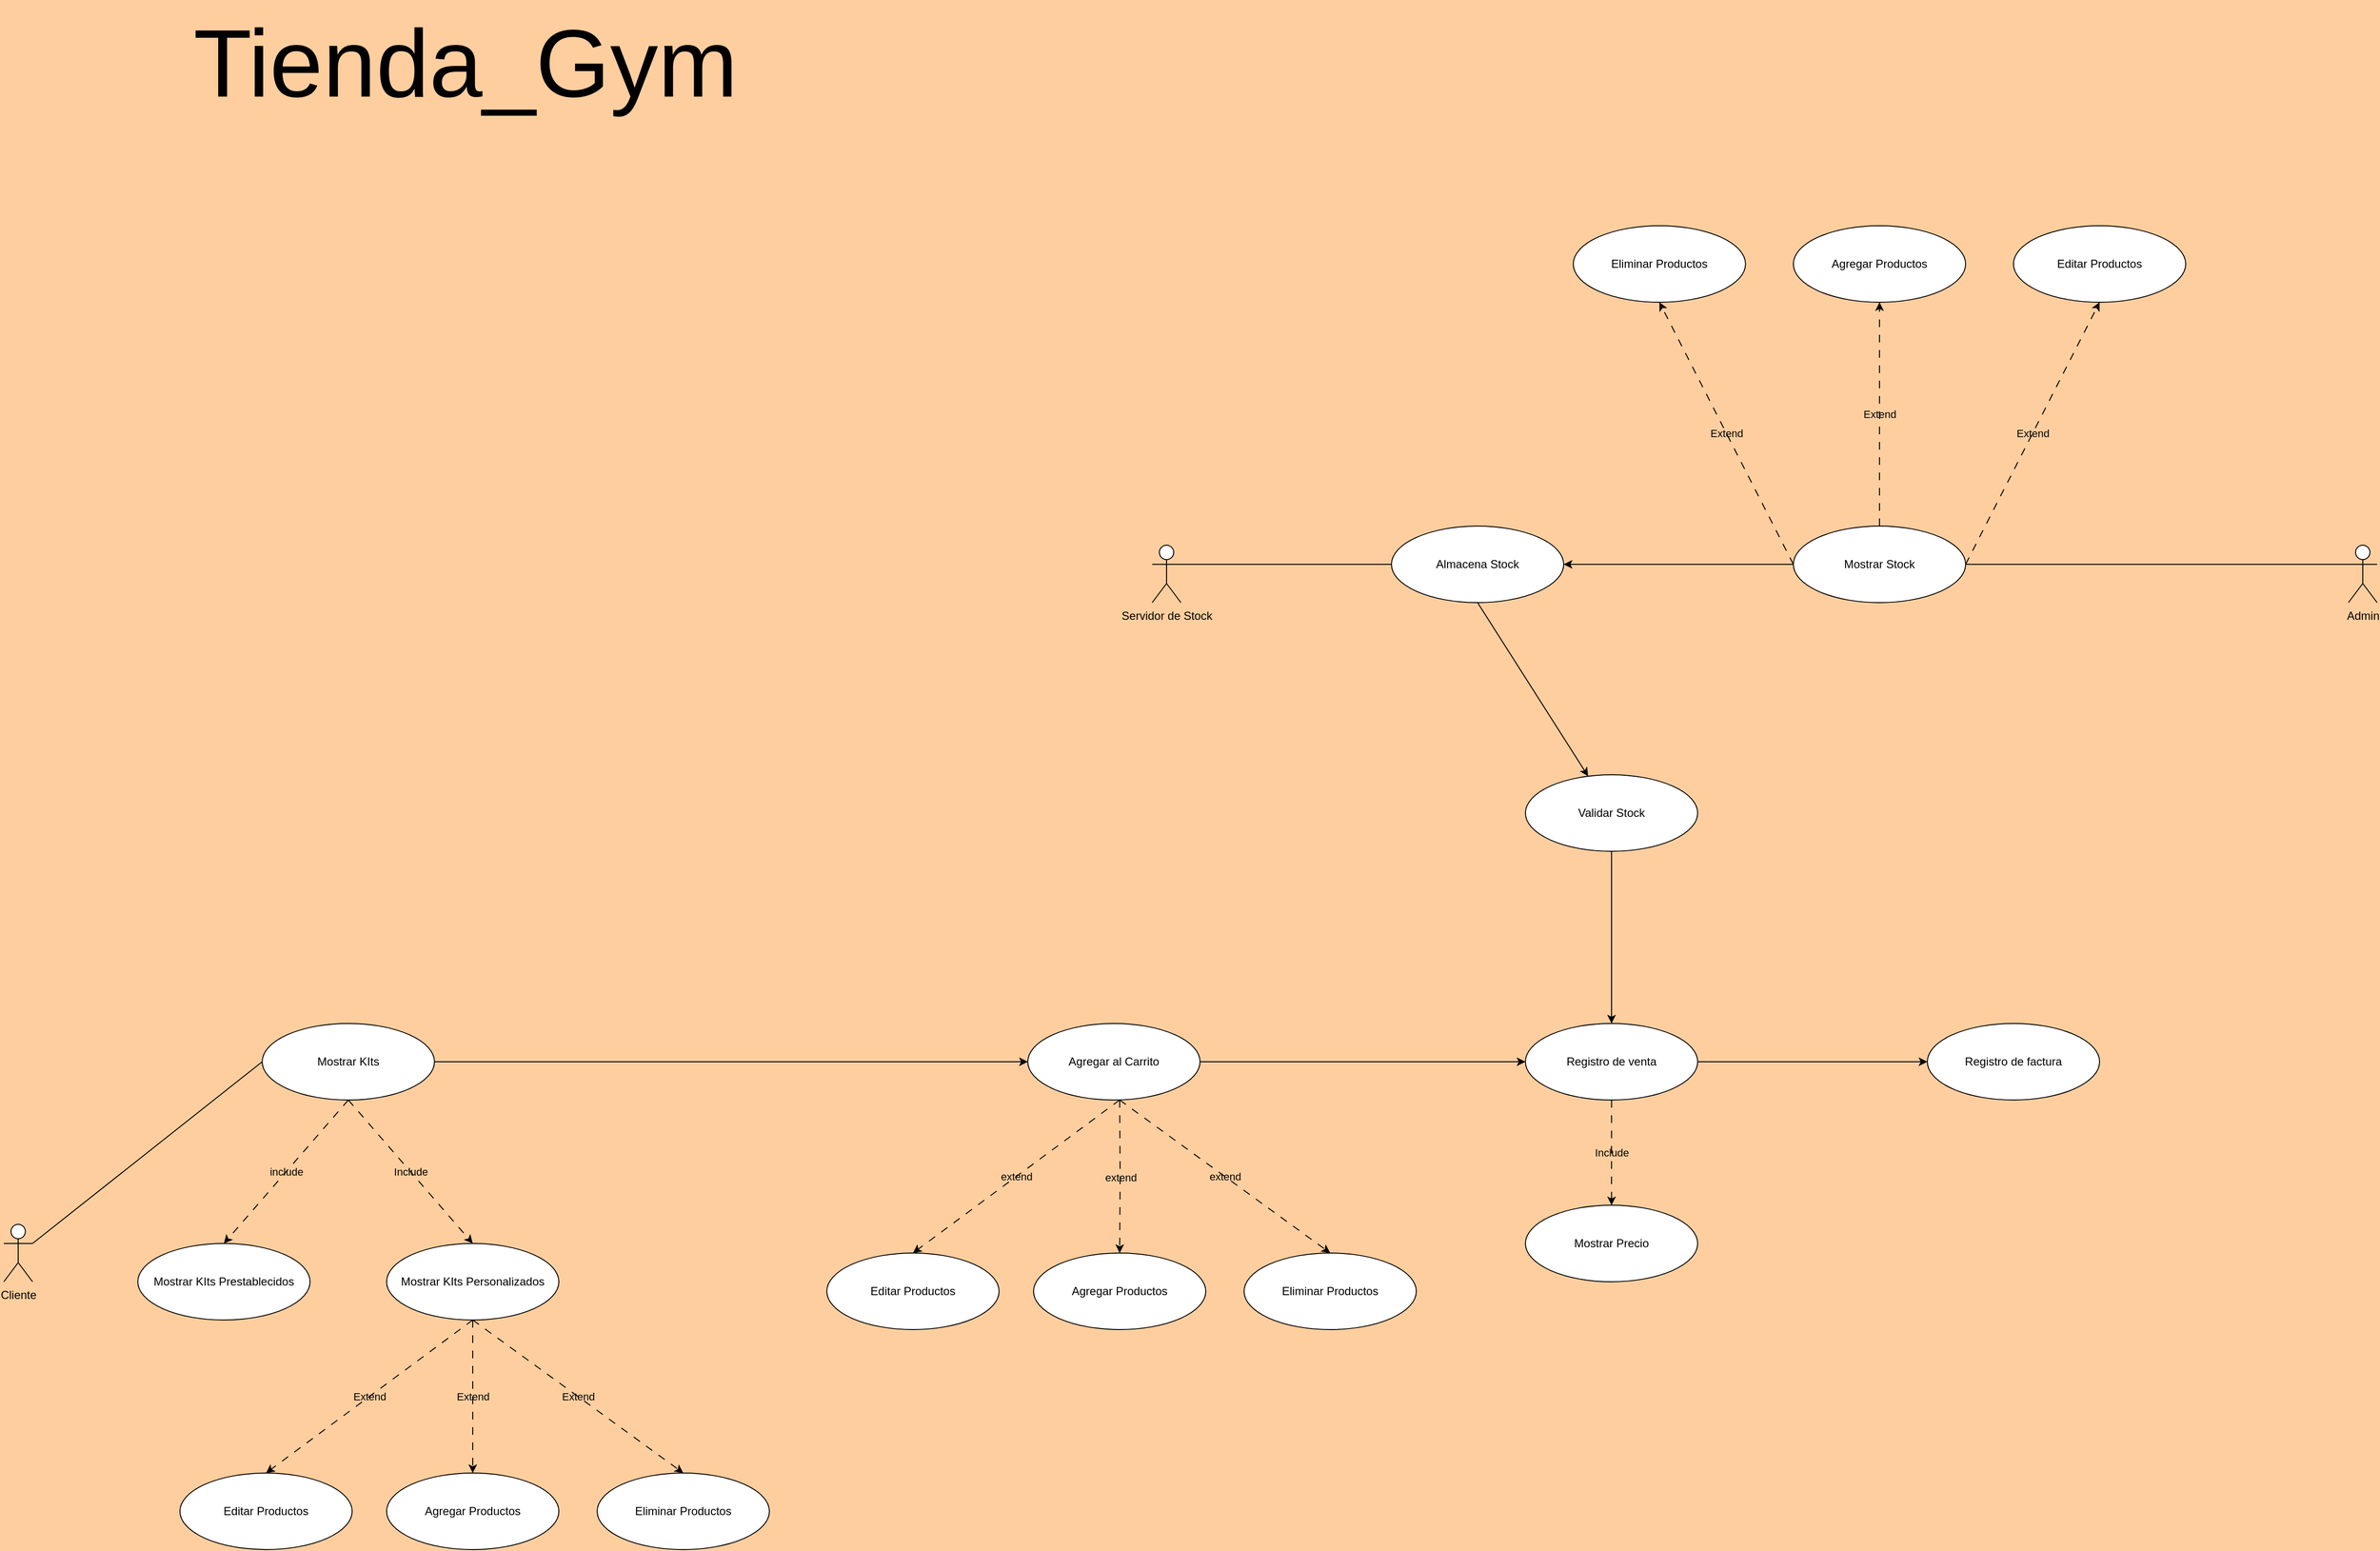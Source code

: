 <mxfile version="21.2.8" type="device">
  <diagram name="Página-1" id="O3MgfAfJp-95jwJMB0et">
    <mxGraphModel dx="4097" dy="3580" grid="0" gridSize="10" guides="1" tooltips="1" connect="1" arrows="1" fold="1" page="1" pageScale="1" pageWidth="827" pageHeight="1169" background="#FFCE9F" math="0" shadow="0">
      <root>
        <mxCell id="0" />
        <mxCell id="1" parent="0" />
        <mxCell id="nglUvte7FAYGaXzD_qf4-1" value="Cliente" style="shape=umlActor;verticalLabelPosition=bottom;verticalAlign=top;html=1;labelBackgroundColor=none;rounded=1;" vertex="1" parent="1">
          <mxGeometry x="50" y="460" width="30" height="60" as="geometry" />
        </mxCell>
        <mxCell id="nglUvte7FAYGaXzD_qf4-9" value="&lt;font style=&quot;font-size: 100px;&quot;&gt;Tienda_Gym&lt;/font&gt;" style="text;html=1;align=center;verticalAlign=middle;resizable=0;points=[];autosize=1;strokeColor=none;fillColor=none;labelBackgroundColor=none;rounded=1;" vertex="1" parent="1">
          <mxGeometry x="237" y="-820" width="590" height="130" as="geometry" />
        </mxCell>
        <mxCell id="nglUvte7FAYGaXzD_qf4-27" value="include" style="rounded=1;orthogonalLoop=1;jettySize=auto;html=1;exitX=0.5;exitY=1;exitDx=0;exitDy=0;entryX=0.5;entryY=0;entryDx=0;entryDy=0;dashed=1;dashPattern=8 8;labelBackgroundColor=none;fontColor=default;" edge="1" parent="1" source="nglUvte7FAYGaXzD_qf4-11" target="nglUvte7FAYGaXzD_qf4-22">
          <mxGeometry relative="1" as="geometry" />
        </mxCell>
        <mxCell id="nglUvte7FAYGaXzD_qf4-28" value="Include" style="rounded=1;orthogonalLoop=1;jettySize=auto;html=1;exitX=0.5;exitY=1;exitDx=0;exitDy=0;entryX=0.5;entryY=0;entryDx=0;entryDy=0;dashed=1;dashPattern=8 8;labelBackgroundColor=none;fontColor=default;" edge="1" parent="1" source="nglUvte7FAYGaXzD_qf4-11" target="nglUvte7FAYGaXzD_qf4-23">
          <mxGeometry relative="1" as="geometry" />
        </mxCell>
        <mxCell id="nglUvte7FAYGaXzD_qf4-48" style="edgeStyle=orthogonalEdgeStyle;rounded=1;orthogonalLoop=1;jettySize=auto;html=1;exitX=1;exitY=0.5;exitDx=0;exitDy=0;entryX=0;entryY=0.5;entryDx=0;entryDy=0;labelBackgroundColor=none;fontColor=default;" edge="1" parent="1" source="nglUvte7FAYGaXzD_qf4-11" target="nglUvte7FAYGaXzD_qf4-47">
          <mxGeometry relative="1" as="geometry" />
        </mxCell>
        <mxCell id="nglUvte7FAYGaXzD_qf4-11" value="Mostrar KIts" style="ellipse;whiteSpace=wrap;html=1;labelBackgroundColor=none;rounded=1;" vertex="1" parent="1">
          <mxGeometry x="320" y="250" width="180" height="80" as="geometry" />
        </mxCell>
        <mxCell id="nglUvte7FAYGaXzD_qf4-14" value="" style="endArrow=none;html=1;rounded=1;exitX=1;exitY=0.333;exitDx=0;exitDy=0;exitPerimeter=0;entryX=0;entryY=0.5;entryDx=0;entryDy=0;endFill=0;labelBackgroundColor=none;fontColor=default;" edge="1" parent="1" source="nglUvte7FAYGaXzD_qf4-1" target="nglUvte7FAYGaXzD_qf4-11">
          <mxGeometry width="50" height="50" relative="1" as="geometry">
            <mxPoint x="590" y="410" as="sourcePoint" />
            <mxPoint x="640" y="360" as="targetPoint" />
          </mxGeometry>
        </mxCell>
        <mxCell id="nglUvte7FAYGaXzD_qf4-22" value="Mostrar KIts Prestablecidos" style="ellipse;whiteSpace=wrap;html=1;labelBackgroundColor=none;rounded=1;" vertex="1" parent="1">
          <mxGeometry x="190" y="480" width="180" height="80" as="geometry" />
        </mxCell>
        <mxCell id="nglUvte7FAYGaXzD_qf4-29" value="Extend" style="rounded=1;orthogonalLoop=1;jettySize=auto;html=1;exitX=0.5;exitY=1;exitDx=0;exitDy=0;entryX=0.5;entryY=0;entryDx=0;entryDy=0;dashed=1;dashPattern=8 8;labelBackgroundColor=none;fontColor=default;" edge="1" parent="1" source="nglUvte7FAYGaXzD_qf4-23" target="nglUvte7FAYGaXzD_qf4-24">
          <mxGeometry relative="1" as="geometry" />
        </mxCell>
        <mxCell id="nglUvte7FAYGaXzD_qf4-30" value="Extend" style="edgeStyle=orthogonalEdgeStyle;rounded=1;orthogonalLoop=1;jettySize=auto;html=1;exitX=0.5;exitY=1;exitDx=0;exitDy=0;entryX=0.5;entryY=0;entryDx=0;entryDy=0;dashed=1;dashPattern=8 8;labelBackgroundColor=none;fontColor=default;" edge="1" parent="1" source="nglUvte7FAYGaXzD_qf4-23" target="nglUvte7FAYGaXzD_qf4-25">
          <mxGeometry relative="1" as="geometry" />
        </mxCell>
        <mxCell id="nglUvte7FAYGaXzD_qf4-31" value="Extend" style="rounded=1;orthogonalLoop=1;jettySize=auto;html=1;exitX=0.5;exitY=1;exitDx=0;exitDy=0;entryX=0.5;entryY=0;entryDx=0;entryDy=0;dashed=1;dashPattern=8 8;labelBackgroundColor=none;fontColor=default;" edge="1" parent="1" source="nglUvte7FAYGaXzD_qf4-23" target="nglUvte7FAYGaXzD_qf4-26">
          <mxGeometry relative="1" as="geometry" />
        </mxCell>
        <mxCell id="nglUvte7FAYGaXzD_qf4-23" value="Mostrar KIts Personalizados" style="ellipse;whiteSpace=wrap;html=1;labelBackgroundColor=none;rounded=1;" vertex="1" parent="1">
          <mxGeometry x="450" y="480" width="180" height="80" as="geometry" />
        </mxCell>
        <mxCell id="nglUvte7FAYGaXzD_qf4-24" value="Editar Productos" style="ellipse;whiteSpace=wrap;html=1;labelBackgroundColor=none;rounded=1;" vertex="1" parent="1">
          <mxGeometry x="234" y="720" width="180" height="80" as="geometry" />
        </mxCell>
        <mxCell id="nglUvte7FAYGaXzD_qf4-25" value="Agregar Productos" style="ellipse;whiteSpace=wrap;html=1;labelBackgroundColor=none;rounded=1;" vertex="1" parent="1">
          <mxGeometry x="450" y="720" width="180" height="80" as="geometry" />
        </mxCell>
        <mxCell id="nglUvte7FAYGaXzD_qf4-26" value="Eliminar Productos" style="ellipse;whiteSpace=wrap;html=1;labelBackgroundColor=none;rounded=1;" vertex="1" parent="1">
          <mxGeometry x="670" y="720" width="180" height="80" as="geometry" />
        </mxCell>
        <mxCell id="nglUvte7FAYGaXzD_qf4-68" style="edgeStyle=orthogonalEdgeStyle;rounded=1;orthogonalLoop=1;jettySize=auto;html=1;exitX=0.5;exitY=1;exitDx=0;exitDy=0;entryX=0.5;entryY=0;entryDx=0;entryDy=0;labelBackgroundColor=none;fontColor=default;" edge="1" parent="1" source="nglUvte7FAYGaXzD_qf4-33" target="nglUvte7FAYGaXzD_qf4-55">
          <mxGeometry relative="1" as="geometry" />
        </mxCell>
        <mxCell id="nglUvte7FAYGaXzD_qf4-33" value="Validar Stock" style="ellipse;whiteSpace=wrap;html=1;labelBackgroundColor=none;rounded=1;" vertex="1" parent="1">
          <mxGeometry x="1640" y="-10" width="180" height="80" as="geometry" />
        </mxCell>
        <mxCell id="nglUvte7FAYGaXzD_qf4-66" style="edgeStyle=orthogonalEdgeStyle;rounded=1;orthogonalLoop=1;jettySize=auto;html=1;exitX=0;exitY=0.333;exitDx=0;exitDy=0;exitPerimeter=0;entryX=1;entryY=0.5;entryDx=0;entryDy=0;endArrow=none;endFill=0;labelBackgroundColor=none;fontColor=default;" edge="1" parent="1" source="nglUvte7FAYGaXzD_qf4-35" target="nglUvte7FAYGaXzD_qf4-42">
          <mxGeometry relative="1" as="geometry" />
        </mxCell>
        <mxCell id="nglUvte7FAYGaXzD_qf4-35" value="Admin" style="shape=umlActor;verticalLabelPosition=bottom;verticalAlign=top;html=1;labelBackgroundColor=none;rounded=1;" vertex="1" parent="1">
          <mxGeometry x="2500" y="-250" width="30" height="60" as="geometry" />
        </mxCell>
        <mxCell id="nglUvte7FAYGaXzD_qf4-39" value="Editar Productos" style="ellipse;whiteSpace=wrap;html=1;labelBackgroundColor=none;rounded=1;" vertex="1" parent="1">
          <mxGeometry x="2150" y="-584" width="180" height="80" as="geometry" />
        </mxCell>
        <mxCell id="nglUvte7FAYGaXzD_qf4-40" value="Agregar Productos" style="ellipse;whiteSpace=wrap;html=1;labelBackgroundColor=none;rounded=1;" vertex="1" parent="1">
          <mxGeometry x="1920" y="-584" width="180" height="80" as="geometry" />
        </mxCell>
        <mxCell id="nglUvte7FAYGaXzD_qf4-41" value="Eliminar Productos" style="ellipse;whiteSpace=wrap;html=1;labelBackgroundColor=none;rounded=1;" vertex="1" parent="1">
          <mxGeometry x="1690" y="-584" width="180" height="80" as="geometry" />
        </mxCell>
        <mxCell id="nglUvte7FAYGaXzD_qf4-43" value="Extend" style="rounded=1;orthogonalLoop=1;jettySize=auto;html=1;exitX=1;exitY=0.5;exitDx=0;exitDy=0;entryX=0.5;entryY=1;entryDx=0;entryDy=0;dashed=1;dashPattern=8 8;labelBackgroundColor=none;fontColor=default;" edge="1" parent="1" source="nglUvte7FAYGaXzD_qf4-42" target="nglUvte7FAYGaXzD_qf4-39">
          <mxGeometry relative="1" as="geometry" />
        </mxCell>
        <mxCell id="nglUvte7FAYGaXzD_qf4-44" value="Extend" style="edgeStyle=orthogonalEdgeStyle;rounded=1;orthogonalLoop=1;jettySize=auto;html=1;exitX=0.5;exitY=0;exitDx=0;exitDy=0;entryX=0.5;entryY=1;entryDx=0;entryDy=0;dashed=1;dashPattern=8 8;labelBackgroundColor=none;fontColor=default;" edge="1" parent="1" source="nglUvte7FAYGaXzD_qf4-42" target="nglUvte7FAYGaXzD_qf4-40">
          <mxGeometry relative="1" as="geometry" />
        </mxCell>
        <mxCell id="nglUvte7FAYGaXzD_qf4-45" value="Extend" style="rounded=1;orthogonalLoop=1;jettySize=auto;html=1;exitX=0;exitY=0.5;exitDx=0;exitDy=0;entryX=0.5;entryY=1;entryDx=0;entryDy=0;dashed=1;dashPattern=8 8;labelBackgroundColor=none;fontColor=default;" edge="1" parent="1" source="nglUvte7FAYGaXzD_qf4-42" target="nglUvte7FAYGaXzD_qf4-41">
          <mxGeometry relative="1" as="geometry" />
        </mxCell>
        <mxCell id="nglUvte7FAYGaXzD_qf4-67" value="" style="rounded=1;orthogonalLoop=1;jettySize=auto;html=1;exitX=0;exitY=0.5;exitDx=0;exitDy=0;entryX=1;entryY=0.5;entryDx=0;entryDy=0;labelBackgroundColor=none;fontColor=default;" edge="1" parent="1" source="nglUvte7FAYGaXzD_qf4-42" target="nglUvte7FAYGaXzD_qf4-72">
          <mxGeometry relative="1" as="geometry" />
        </mxCell>
        <mxCell id="nglUvte7FAYGaXzD_qf4-42" value="Mostrar Stock" style="ellipse;whiteSpace=wrap;html=1;labelBackgroundColor=none;rounded=1;" vertex="1" parent="1">
          <mxGeometry x="1920" y="-270" width="180" height="80" as="geometry" />
        </mxCell>
        <mxCell id="nglUvte7FAYGaXzD_qf4-56" style="edgeStyle=orthogonalEdgeStyle;rounded=1;orthogonalLoop=1;jettySize=auto;html=1;exitX=1;exitY=0.5;exitDx=0;exitDy=0;entryX=0;entryY=0.5;entryDx=0;entryDy=0;labelBackgroundColor=none;fontColor=default;" edge="1" parent="1" source="nglUvte7FAYGaXzD_qf4-47" target="nglUvte7FAYGaXzD_qf4-55">
          <mxGeometry relative="1" as="geometry" />
        </mxCell>
        <mxCell id="nglUvte7FAYGaXzD_qf4-47" value="Agregar al Carrito" style="ellipse;whiteSpace=wrap;html=1;labelBackgroundColor=none;rounded=1;" vertex="1" parent="1">
          <mxGeometry x="1120" y="250" width="180" height="80" as="geometry" />
        </mxCell>
        <mxCell id="nglUvte7FAYGaXzD_qf4-49" value="extend" style="rounded=1;orthogonalLoop=1;jettySize=auto;html=1;exitX=0.5;exitY=1;exitDx=0;exitDy=0;entryX=0.5;entryY=0;entryDx=0;entryDy=0;dashed=1;dashPattern=8 8;labelBackgroundColor=none;fontColor=default;" edge="1" target="nglUvte7FAYGaXzD_qf4-52" parent="1">
          <mxGeometry relative="1" as="geometry">
            <mxPoint x="1216" y="330" as="sourcePoint" />
          </mxGeometry>
        </mxCell>
        <mxCell id="nglUvte7FAYGaXzD_qf4-50" value="extend" style="edgeStyle=orthogonalEdgeStyle;rounded=1;orthogonalLoop=1;jettySize=auto;html=1;exitX=0.5;exitY=1;exitDx=0;exitDy=0;entryX=0.5;entryY=0;entryDx=0;entryDy=0;dashed=1;dashPattern=8 8;labelBackgroundColor=none;fontColor=default;" edge="1" target="nglUvte7FAYGaXzD_qf4-53" parent="1">
          <mxGeometry relative="1" as="geometry">
            <mxPoint x="1216" y="330" as="sourcePoint" />
          </mxGeometry>
        </mxCell>
        <mxCell id="nglUvte7FAYGaXzD_qf4-51" value="extend" style="rounded=1;orthogonalLoop=1;jettySize=auto;html=1;exitX=0.5;exitY=1;exitDx=0;exitDy=0;entryX=0.5;entryY=0;entryDx=0;entryDy=0;dashed=1;dashPattern=8 8;labelBackgroundColor=none;fontColor=default;" edge="1" target="nglUvte7FAYGaXzD_qf4-54" parent="1">
          <mxGeometry relative="1" as="geometry">
            <mxPoint x="1216" y="330" as="sourcePoint" />
          </mxGeometry>
        </mxCell>
        <mxCell id="nglUvte7FAYGaXzD_qf4-52" value="Editar Productos" style="ellipse;whiteSpace=wrap;html=1;labelBackgroundColor=none;rounded=1;" vertex="1" parent="1">
          <mxGeometry x="910" y="490" width="180" height="80" as="geometry" />
        </mxCell>
        <mxCell id="nglUvte7FAYGaXzD_qf4-53" value="Agregar Productos" style="ellipse;whiteSpace=wrap;html=1;labelBackgroundColor=none;rounded=1;" vertex="1" parent="1">
          <mxGeometry x="1126" y="490" width="180" height="80" as="geometry" />
        </mxCell>
        <mxCell id="nglUvte7FAYGaXzD_qf4-54" value="Eliminar Productos" style="ellipse;whiteSpace=wrap;html=1;labelBackgroundColor=none;rounded=1;" vertex="1" parent="1">
          <mxGeometry x="1346" y="490" width="180" height="80" as="geometry" />
        </mxCell>
        <mxCell id="nglUvte7FAYGaXzD_qf4-59" value="Include" style="edgeStyle=orthogonalEdgeStyle;rounded=1;orthogonalLoop=1;jettySize=auto;html=1;exitX=0.5;exitY=1;exitDx=0;exitDy=0;entryX=0.5;entryY=0;entryDx=0;entryDy=0;dashed=1;dashPattern=8 8;labelBackgroundColor=none;fontColor=default;" edge="1" parent="1" source="nglUvte7FAYGaXzD_qf4-55" target="nglUvte7FAYGaXzD_qf4-58">
          <mxGeometry relative="1" as="geometry" />
        </mxCell>
        <mxCell id="nglUvte7FAYGaXzD_qf4-62" style="edgeStyle=orthogonalEdgeStyle;rounded=1;orthogonalLoop=1;jettySize=auto;html=1;exitX=1;exitY=0.5;exitDx=0;exitDy=0;entryX=0;entryY=0.5;entryDx=0;entryDy=0;labelBackgroundColor=none;fontColor=default;" edge="1" parent="1" source="nglUvte7FAYGaXzD_qf4-55" target="nglUvte7FAYGaXzD_qf4-61">
          <mxGeometry relative="1" as="geometry" />
        </mxCell>
        <mxCell id="nglUvte7FAYGaXzD_qf4-55" value="Registro de venta" style="ellipse;whiteSpace=wrap;html=1;labelBackgroundColor=none;rounded=1;" vertex="1" parent="1">
          <mxGeometry x="1640" y="250" width="180" height="80" as="geometry" />
        </mxCell>
        <mxCell id="nglUvte7FAYGaXzD_qf4-58" value="Mostrar Precio" style="ellipse;whiteSpace=wrap;html=1;labelBackgroundColor=none;rounded=1;" vertex="1" parent="1">
          <mxGeometry x="1640" y="440" width="180" height="80" as="geometry" />
        </mxCell>
        <mxCell id="nglUvte7FAYGaXzD_qf4-61" value="Registro de factura" style="ellipse;whiteSpace=wrap;html=1;labelBackgroundColor=none;rounded=1;" vertex="1" parent="1">
          <mxGeometry x="2060" y="250" width="180" height="80" as="geometry" />
        </mxCell>
        <mxCell id="nglUvte7FAYGaXzD_qf4-74" style="edgeStyle=orthogonalEdgeStyle;rounded=1;orthogonalLoop=1;jettySize=auto;html=1;exitX=1;exitY=0.333;exitDx=0;exitDy=0;exitPerimeter=0;entryX=0;entryY=0.5;entryDx=0;entryDy=0;endArrow=none;endFill=0;labelBackgroundColor=none;fontColor=default;" edge="1" parent="1" source="nglUvte7FAYGaXzD_qf4-69" target="nglUvte7FAYGaXzD_qf4-72">
          <mxGeometry relative="1" as="geometry" />
        </mxCell>
        <mxCell id="nglUvte7FAYGaXzD_qf4-69" value="Servidor de Stock" style="shape=umlActor;verticalLabelPosition=bottom;verticalAlign=top;html=1;labelBackgroundColor=none;rounded=1;" vertex="1" parent="1">
          <mxGeometry x="1250" y="-250" width="30" height="60" as="geometry" />
        </mxCell>
        <mxCell id="nglUvte7FAYGaXzD_qf4-75" style="rounded=1;orthogonalLoop=1;jettySize=auto;html=1;exitX=0.5;exitY=1;exitDx=0;exitDy=0;labelBackgroundColor=none;fontColor=default;" edge="1" parent="1" source="nglUvte7FAYGaXzD_qf4-72" target="nglUvte7FAYGaXzD_qf4-33">
          <mxGeometry relative="1" as="geometry" />
        </mxCell>
        <mxCell id="nglUvte7FAYGaXzD_qf4-72" value="Almacena Stock" style="ellipse;whiteSpace=wrap;html=1;labelBackgroundColor=none;rounded=1;" vertex="1" parent="1">
          <mxGeometry x="1500" y="-270" width="180" height="80" as="geometry" />
        </mxCell>
      </root>
    </mxGraphModel>
  </diagram>
</mxfile>
